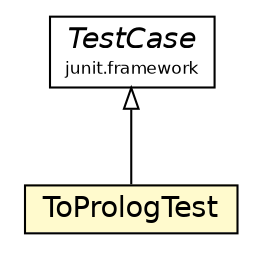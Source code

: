#!/usr/local/bin/dot
#
# Class diagram 
# Generated by UMLGraph version R5_6_6-1-g9240c4 (http://www.umlgraph.org/)
#

digraph G {
	edge [fontname="Helvetica",fontsize=10,labelfontname="Helvetica",labelfontsize=10];
	node [fontname="Helvetica",fontsize=10,shape=plaintext];
	nodesep=0.25;
	ranksep=0.5;
	// moise.test.ToPrologTest
	c12214 [label=<<table title="moise.test.ToPrologTest" border="0" cellborder="1" cellspacing="0" cellpadding="2" port="p" bgcolor="lemonChiffon" href="./ToPrologTest.html">
		<tr><td><table border="0" cellspacing="0" cellpadding="1">
<tr><td align="center" balign="center"> ToPrologTest </td></tr>
		</table></td></tr>
		</table>>, URL="./ToPrologTest.html", fontname="Helvetica", fontcolor="black", fontsize=14.0];
	//moise.test.ToPrologTest extends junit.framework.TestCase
	c12269:p -> c12214:p [dir=back,arrowtail=empty];
	// junit.framework.TestCase
	c12269 [label=<<table title="junit.framework.TestCase" border="0" cellborder="1" cellspacing="0" cellpadding="2" port="p" href="http://java.sun.com/j2se/1.4.2/docs/api/junit/framework/TestCase.html">
		<tr><td><table border="0" cellspacing="0" cellpadding="1">
<tr><td align="center" balign="center"><font face="Helvetica-Oblique"> TestCase </font></td></tr>
<tr><td align="center" balign="center"><font point-size="8.0"> junit.framework </font></td></tr>
		</table></td></tr>
		</table>>, URL="http://java.sun.com/j2se/1.4.2/docs/api/junit/framework/TestCase.html", fontname="Helvetica", fontcolor="black", fontsize=14.0];
}

